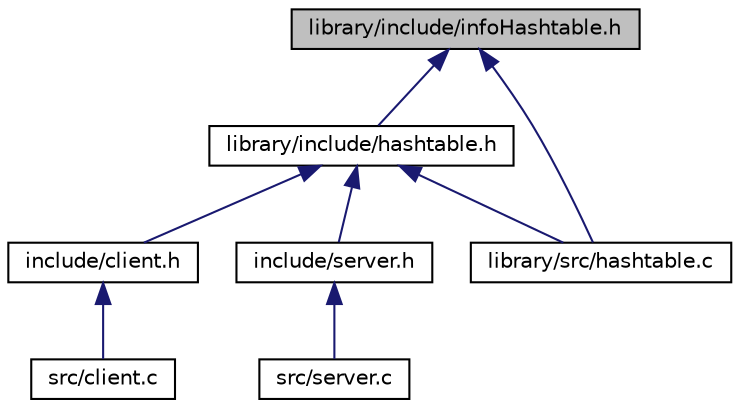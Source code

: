 digraph "library/include/infoHashtable.h"
{
 // LATEX_PDF_SIZE
  edge [fontname="Helvetica",fontsize="10",labelfontname="Helvetica",labelfontsize="10"];
  node [fontname="Helvetica",fontsize="10",shape=record];
  Node1 [label="library/include/infoHashtable.h",height=0.2,width=0.4,color="black", fillcolor="grey75", style="filled", fontcolor="black",tooltip=" "];
  Node1 -> Node2 [dir="back",color="midnightblue",fontsize="10",style="solid",fontname="Helvetica"];
  Node2 [label="library/include/hashtable.h",height=0.2,width=0.4,color="black", fillcolor="white", style="filled",URL="$hashtable_8h.html",tooltip=" "];
  Node2 -> Node3 [dir="back",color="midnightblue",fontsize="10",style="solid",fontname="Helvetica"];
  Node3 [label="include/client.h",height=0.2,width=0.4,color="black", fillcolor="white", style="filled",URL="$client_8h.html",tooltip="Client header file."];
  Node3 -> Node4 [dir="back",color="midnightblue",fontsize="10",style="solid",fontname="Helvetica"];
  Node4 [label="src/client.c",height=0.2,width=0.4,color="black", fillcolor="white", style="filled",URL="$client_8c.html",tooltip="Client Implementation of gagchat."];
  Node2 -> Node5 [dir="back",color="midnightblue",fontsize="10",style="solid",fontname="Helvetica"];
  Node5 [label="include/server.h",height=0.2,width=0.4,color="black", fillcolor="white", style="filled",URL="$server_8h.html",tooltip="Server header file."];
  Node5 -> Node6 [dir="back",color="midnightblue",fontsize="10",style="solid",fontname="Helvetica"];
  Node6 [label="src/server.c",height=0.2,width=0.4,color="black", fillcolor="white", style="filled",URL="$server_8c.html",tooltip="Server implementation of gagchat."];
  Node2 -> Node7 [dir="back",color="midnightblue",fontsize="10",style="solid",fontname="Helvetica"];
  Node7 [label="library/src/hashtable.c",height=0.2,width=0.4,color="black", fillcolor="white", style="filled",URL="$hashtable_8c.html",tooltip=" "];
  Node1 -> Node7 [dir="back",color="midnightblue",fontsize="10",style="solid",fontname="Helvetica"];
}
